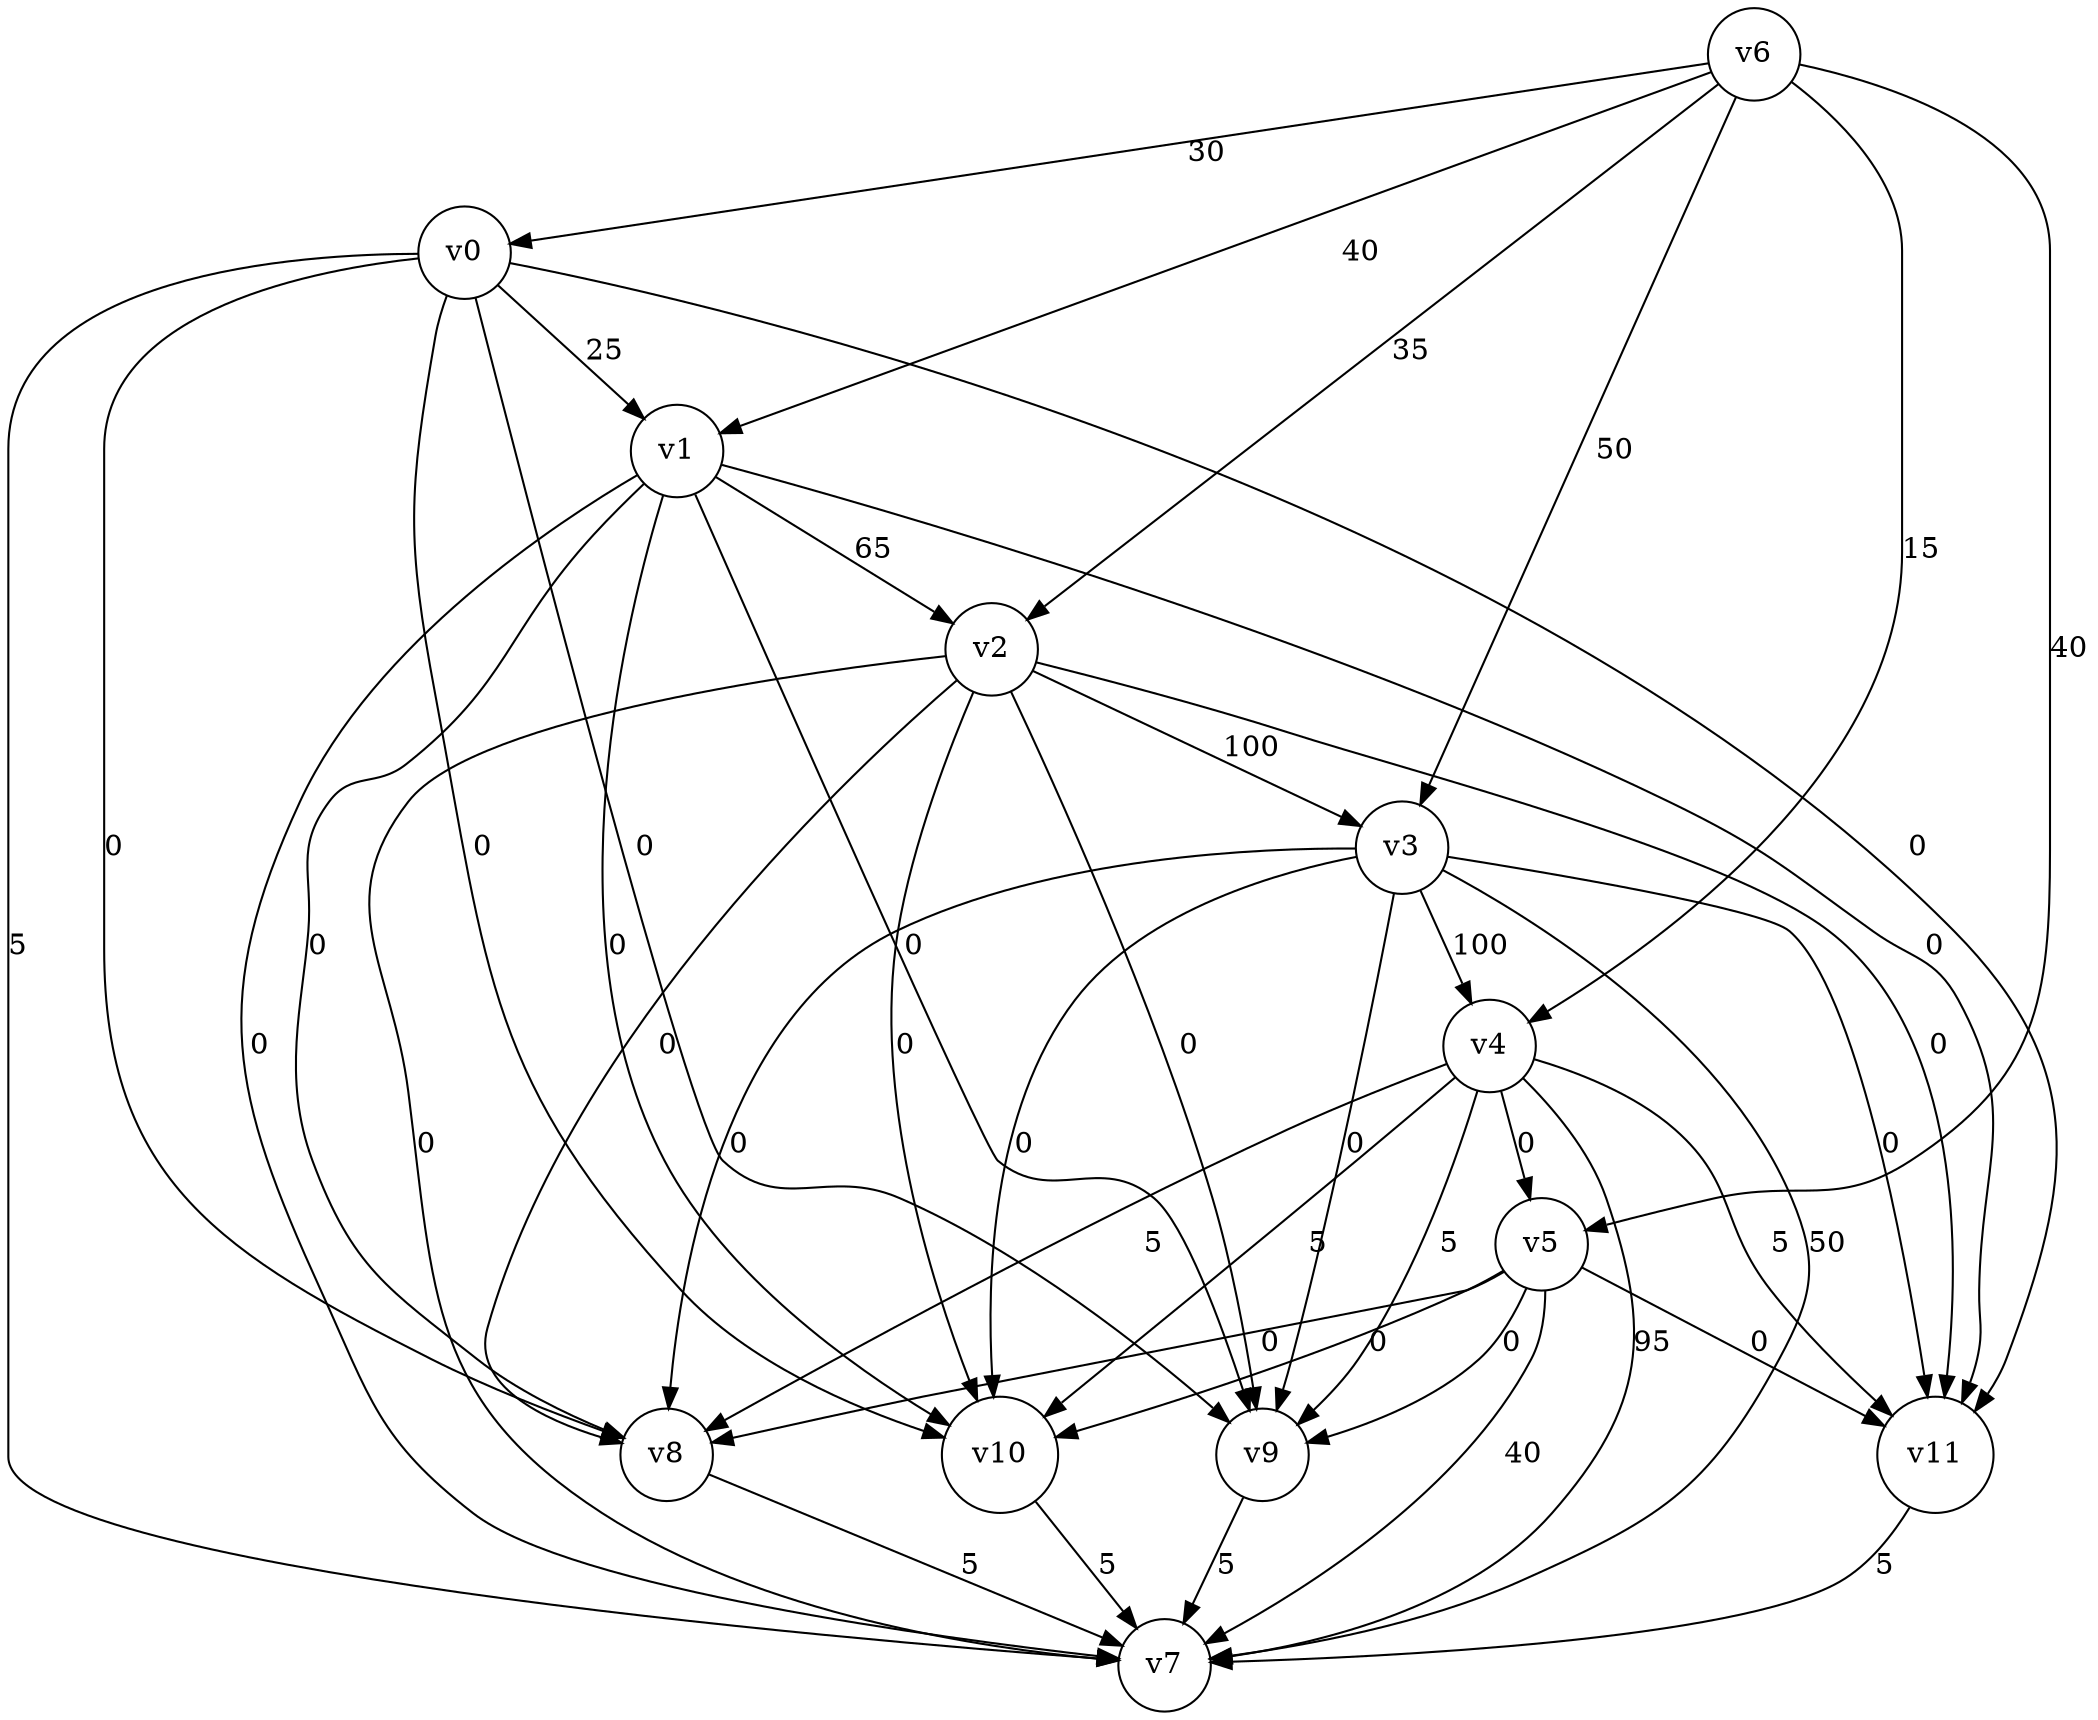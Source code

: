 digraph
{
	node [shape=circle, label="v0"] 0;
	node [shape=circle, label="v1"] 1;
	node [shape=circle, label="v2"] 2;
	node [shape=circle, label="v3"] 3;
	node [shape=circle, label="v4"] 4;
	node [shape=circle, label="v5"] 5;
	node [shape=circle, label="v6"] 6;
	node [shape=circle, label="v7"] 7;
	node [shape=circle, label="v8"] 8;
	node [shape=circle, label="v9"] 9;
	node [shape=circle, label="v10"] 10;
	node [shape=circle, label="v11"] 11;
	0 -> 1 [label="25"]
	0 -> 7 [label="5"]
	0 -> 8 [label="0"]
	0 -> 9 [label="0"]
	0 -> 10 [label="0"]
	0 -> 11 [label="0"]
	1 -> 2 [label="65"]
	1 -> 7 [label="0"]
	1 -> 8 [label="0"]
	1 -> 9 [label="0"]
	1 -> 10 [label="0"]
	1 -> 11 [label="0"]
	2 -> 3 [label="100"]
	2 -> 7 [label="0"]
	2 -> 8 [label="0"]
	2 -> 9 [label="0"]
	2 -> 10 [label="0"]
	2 -> 11 [label="0"]
	3 -> 4 [label="100"]
	3 -> 7 [label="50"]
	3 -> 8 [label="0"]
	3 -> 9 [label="0"]
	3 -> 10 [label="0"]
	3 -> 11 [label="0"]
	4 -> 5 [label="0"]
	4 -> 7 [label="95"]
	4 -> 8 [label="5"]
	4 -> 9 [label="5"]
	4 -> 10 [label="5"]
	4 -> 11 [label="5"]
	5 -> 7 [label="40"]
	5 -> 8 [label="0"]
	5 -> 9 [label="0"]
	5 -> 10 [label="0"]
	5 -> 11 [label="0"]
	6 -> 0 [label="30"]
	6 -> 1 [label="40"]
	6 -> 2 [label="35"]
	6 -> 3 [label="50"]
	6 -> 4 [label="15"]
	6 -> 5 [label="40"]
	8 -> 7 [label="5"]
	9 -> 7 [label="5"]
	10 -> 7 [label="5"]
	11 -> 7 [label="5"]
}
